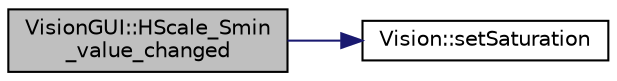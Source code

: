 digraph "VisionGUI::HScale_Smin_value_changed"
{
 // INTERACTIVE_SVG=YES
  edge [fontname="Helvetica",fontsize="10",labelfontname="Helvetica",labelfontsize="10"];
  node [fontname="Helvetica",fontsize="10",shape=record];
  rankdir="LR";
  Node198 [label="VisionGUI::HScale_Smin\l_value_changed",height=0.2,width=0.4,color="black", fillcolor="grey75", style="filled", fontcolor="black"];
  Node198 -> Node199 [color="midnightblue",fontsize="10",style="solid",fontname="Helvetica"];
  Node199 [label="Vision::setSaturation",height=0.2,width=0.4,color="black", fillcolor="white", style="filled",URL="$class_vision.html#a4a07d52d53fa8626e6dd7b36fed89841"];
}
